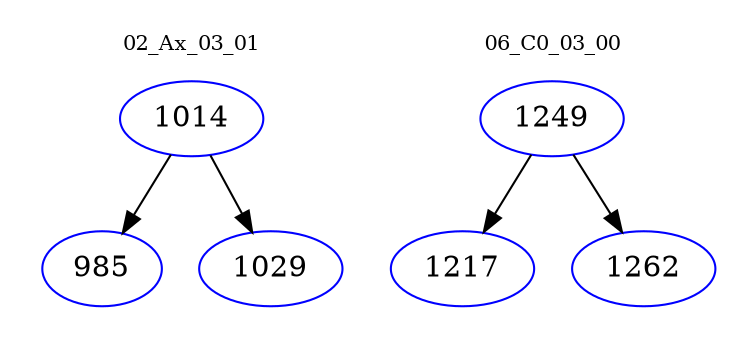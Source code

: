 digraph{
subgraph cluster_0 {
color = white
label = "02_Ax_03_01";
fontsize=10;
T0_1014 [label="1014", color="blue"]
T0_1014 -> T0_985 [color="black"]
T0_985 [label="985", color="blue"]
T0_1014 -> T0_1029 [color="black"]
T0_1029 [label="1029", color="blue"]
}
subgraph cluster_1 {
color = white
label = "06_C0_03_00";
fontsize=10;
T1_1249 [label="1249", color="blue"]
T1_1249 -> T1_1217 [color="black"]
T1_1217 [label="1217", color="blue"]
T1_1249 -> T1_1262 [color="black"]
T1_1262 [label="1262", color="blue"]
}
}
